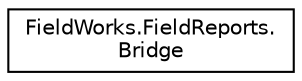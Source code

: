digraph "クラス階層図"
{
 // LATEX_PDF_SIZE
  edge [fontname="Helvetica",fontsize="10",labelfontname="Helvetica",labelfontsize="10"];
  node [fontname="Helvetica",fontsize="10",shape=record];
  rankdir="LR";
  Node0 [label="FieldWorks.FieldReports.\lBridge",height=0.2,width=0.4,color="black", fillcolor="white", style="filled",URL="$classFieldWorks_1_1FieldReports_1_1Bridge.html",tooltip=".NET Bridge for Field Reports"];
}
